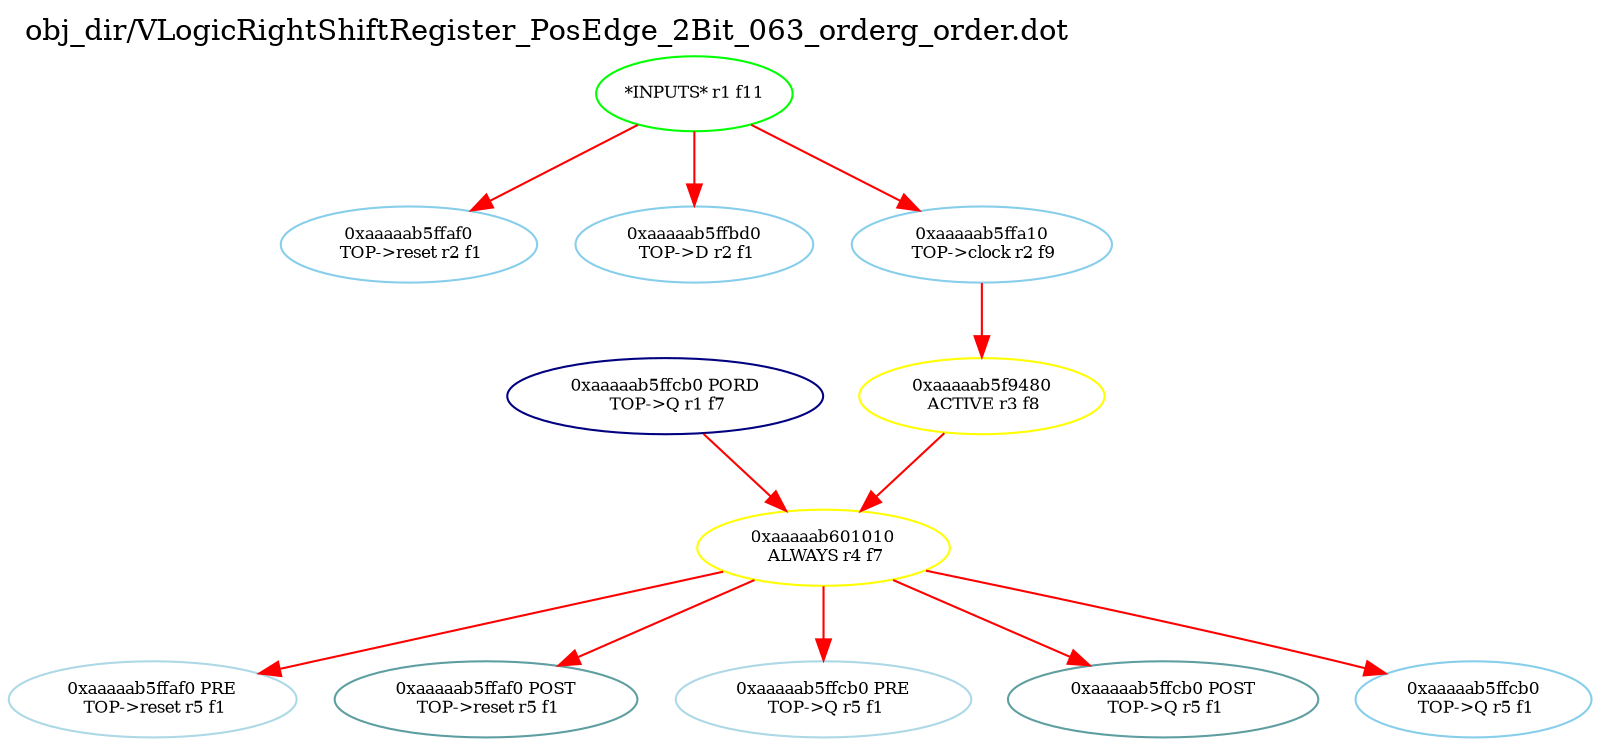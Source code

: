digraph v3graph {
	graph	[label="obj_dir/VLogicRightShiftRegister_PosEdge_2Bit_063_orderg_order.dot",
		 labelloc=t, labeljust=l,
		 //size="7.5,10",
		 rankdir=TB];
	n0xaaaaab5ff850_0	[fontsize=8 label="0xaaaaab5ffcb0 PORD\n TOP->Q r1 f7", color=NavyBlue];
	n1	[fontsize=8 label="*INPUTS* r1 f11", color=green];
	n0xaaaaab5ff850_2	[fontsize=8 label="0xaaaaab5ffaf0\n TOP->reset r2 f1", color=skyblue];
	n0xaaaaab5ff850_3	[fontsize=8 label="0xaaaaab5ffbd0\n TOP->D r2 f1", color=skyblue];
	n0xaaaaab5ff850_4	[fontsize=8 label="0xaaaaab5ffa10\n TOP->clock r2 f9", color=skyblue];
	n0xaaaaab5ff850_5	[fontsize=8 label="0xaaaaab5f9480\n ACTIVE r3 f8", color=yellow];
	n0xaaaaab5ff850_6	[fontsize=8 label="0xaaaaab601010\n ALWAYS r4 f7", color=yellow];
	n0xaaaaab5ff850_7	[fontsize=8 label="0xaaaaab5ffaf0 PRE\n TOP->reset r5 f1", color=lightblue];
	n0xaaaaab5ff850_8	[fontsize=8 label="0xaaaaab5ffaf0 POST\n TOP->reset r5 f1", color=CadetBlue];
	n0xaaaaab5ff850_9	[fontsize=8 label="0xaaaaab5ffcb0 PRE\n TOP->Q r5 f1", color=lightblue];
	n0xaaaaab5ff850_10	[fontsize=8 label="0xaaaaab5ffcb0 POST\n TOP->Q r5 f1", color=CadetBlue];
	n0xaaaaab5ff850_11	[fontsize=8 label="0xaaaaab5ffcb0\n TOP->Q r5 f1", color=skyblue];
	n0xaaaaab5ff850_0 -> n0xaaaaab5ff850_6 [fontsize=8 label="" weight=32 color=red];
	n1 -> n0xaaaaab5ff850_2 [fontsize=8 label="" weight=1 color=red];
	n1 -> n0xaaaaab5ff850_3 [fontsize=8 label="" weight=1 color=red];
	n1 -> n0xaaaaab5ff850_4 [fontsize=8 label="" weight=1 color=red];
	n0xaaaaab5ff850_4 -> n0xaaaaab5ff850_5 [fontsize=8 label="" weight=8 color=red];
	n0xaaaaab5ff850_5 -> n0xaaaaab5ff850_6 [fontsize=8 label="" weight=32 color=red];
	n0xaaaaab5ff850_6 -> n0xaaaaab5ff850_7 [fontsize=8 label="" weight=32 color=red];
	n0xaaaaab5ff850_6 -> n0xaaaaab5ff850_8 [fontsize=8 label="" weight=2 color=red];
	n0xaaaaab5ff850_6 -> n0xaaaaab5ff850_9 [fontsize=8 label="" weight=32 color=red];
	n0xaaaaab5ff850_6 -> n0xaaaaab5ff850_10 [fontsize=8 label="" weight=2 color=red];
	n0xaaaaab5ff850_6 -> n0xaaaaab5ff850_11 [fontsize=8 label="" weight=32 color=red];
}
